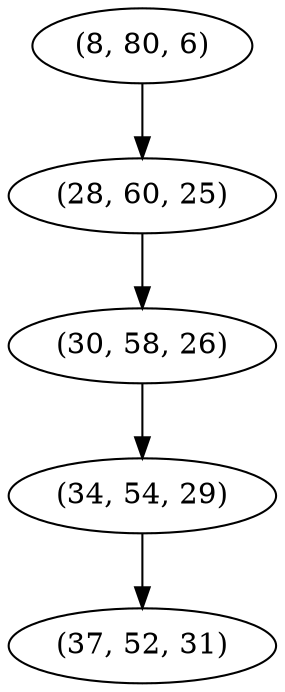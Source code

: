 digraph tree {
    "(8, 80, 6)";
    "(28, 60, 25)";
    "(30, 58, 26)";
    "(34, 54, 29)";
    "(37, 52, 31)";
    "(8, 80, 6)" -> "(28, 60, 25)";
    "(28, 60, 25)" -> "(30, 58, 26)";
    "(30, 58, 26)" -> "(34, 54, 29)";
    "(34, 54, 29)" -> "(37, 52, 31)";
}
